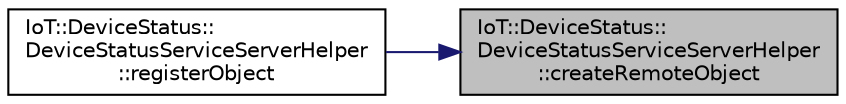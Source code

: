 digraph "IoT::DeviceStatus::DeviceStatusServiceServerHelper::createRemoteObject"
{
 // LATEX_PDF_SIZE
  edge [fontname="Helvetica",fontsize="10",labelfontname="Helvetica",labelfontsize="10"];
  node [fontname="Helvetica",fontsize="10",shape=record];
  rankdir="RL";
  Node1 [label="IoT::DeviceStatus::\lDeviceStatusServiceServerHelper\l::createRemoteObject",height=0.2,width=0.4,color="black", fillcolor="grey75", style="filled", fontcolor="black",tooltip="Destroys the DeviceStatusServiceServerHelper."];
  Node1 -> Node2 [dir="back",color="midnightblue",fontsize="10",style="solid",fontname="Helvetica"];
  Node2 [label="IoT::DeviceStatus::\lDeviceStatusServiceServerHelper\l::registerObject",height=0.2,width=0.4,color="black", fillcolor="white", style="filled",URL="$classIoT_1_1DeviceStatus_1_1DeviceStatusServiceServerHelper.html#a87d787444cc3940aa142570695601085",tooltip=" "];
}

